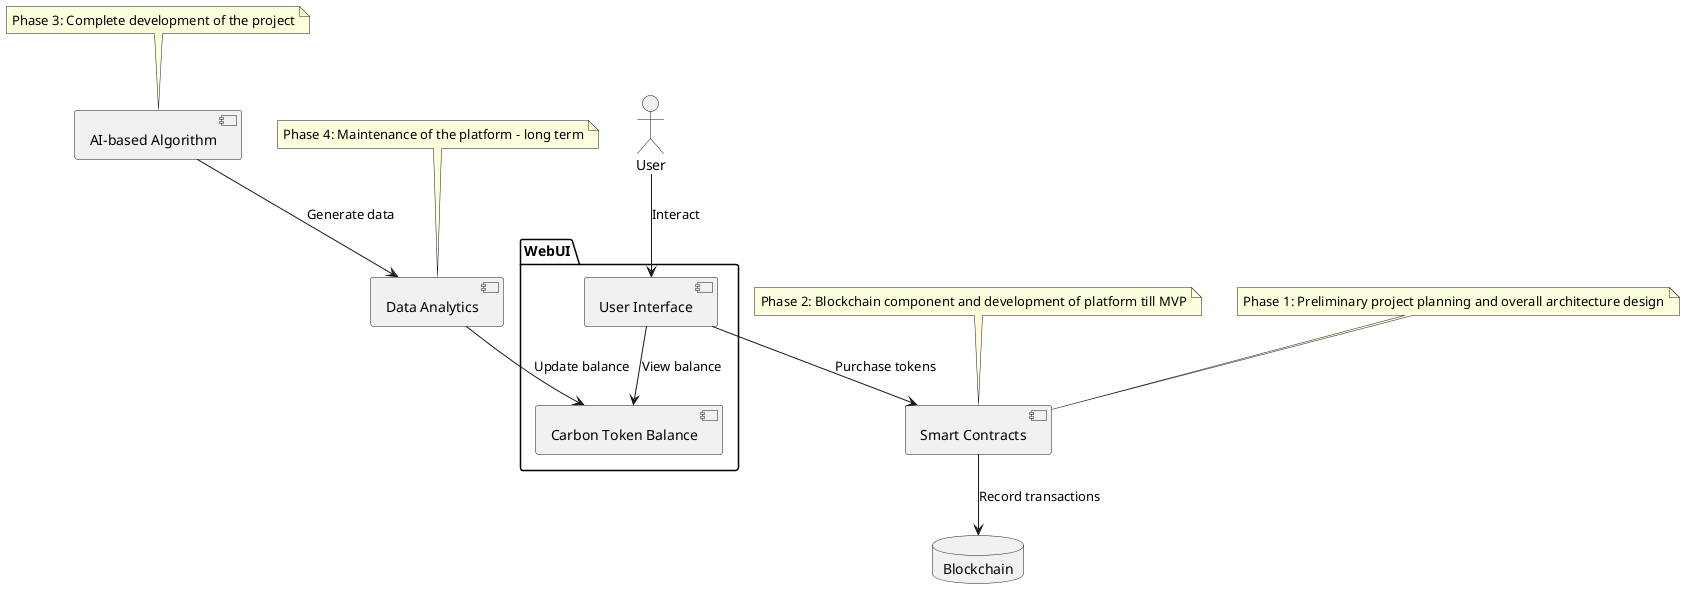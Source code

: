 @startuml

' Define components
actor User
package "WebUI" {
[User Interface]
[Carbon Token Balance]
}
database Blockchain
component "Smart Contracts" as SC
component "AI-based Algorithm" as AI
component "Data Analytics" as DA

' Connect components
User --> [User Interface] : Interact
[User Interface] --> [Carbon Token Balance] : View balance
[User Interface] --> SC : Purchase tokens
SC --> Blockchain : Record transactions
AI --> DA : Generate data
DA --> [Carbon Token Balance] : Update balance

' Add project phases
note top of SC
Phase 1: Preliminary project planning and overall architecture design
end note
note top of SC
Phase 2: Blockchain component and development of platform till MVP
end note
note top of AI
Phase 3: Complete development of the project
end note
note top of DA
Phase 4: Maintenance of the platform - long term
end note

@enduml